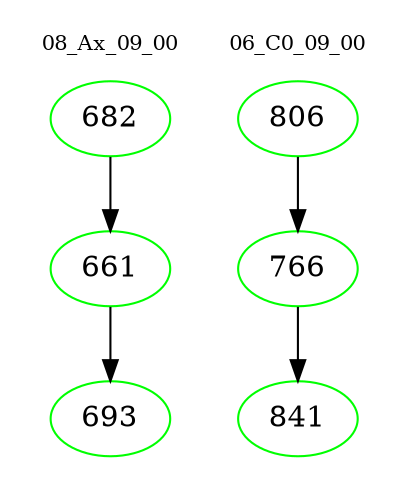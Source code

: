 digraph{
subgraph cluster_0 {
color = white
label = "08_Ax_09_00";
fontsize=10;
T0_682 [label="682", color="green"]
T0_682 -> T0_661 [color="black"]
T0_661 [label="661", color="green"]
T0_661 -> T0_693 [color="black"]
T0_693 [label="693", color="green"]
}
subgraph cluster_1 {
color = white
label = "06_C0_09_00";
fontsize=10;
T1_806 [label="806", color="green"]
T1_806 -> T1_766 [color="black"]
T1_766 [label="766", color="green"]
T1_766 -> T1_841 [color="black"]
T1_841 [label="841", color="green"]
}
}
